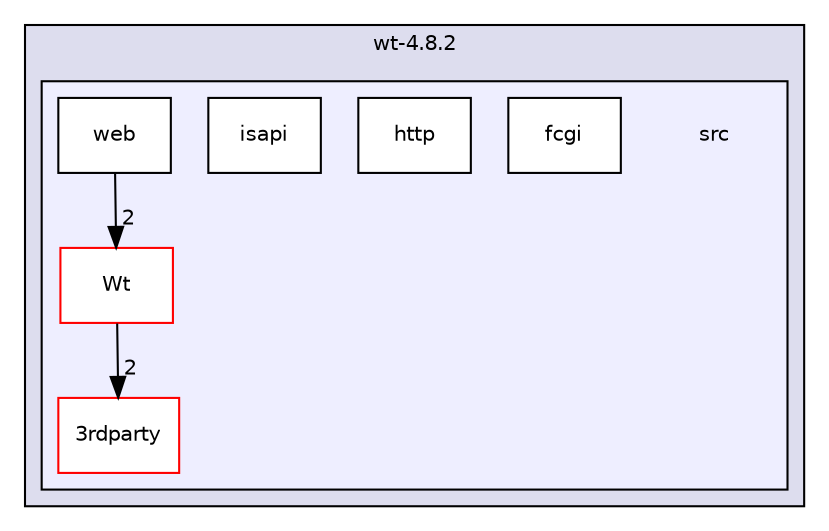 digraph "wt-4.8.2/src" {
  compound=true
  node [ fontsize="10", fontname="Helvetica"];
  edge [ labelfontsize="10", labelfontname="Helvetica"];
  subgraph clusterdir_20780625be2bb7abaf866fd27d6f5259 {
    graph [ bgcolor="#ddddee", pencolor="black", label="wt-4.8.2" fontname="Helvetica", fontsize="10", URL="dir_20780625be2bb7abaf866fd27d6f5259.html"]
  subgraph clusterdir_8c2075826d83665da24477cf5d507b72 {
    graph [ bgcolor="#eeeeff", pencolor="black", label="" URL="dir_8c2075826d83665da24477cf5d507b72.html"];
    dir_8c2075826d83665da24477cf5d507b72 [shape=plaintext label="src"];
    dir_73f7dd9effe27100ff8ee869aa7e863e [shape=box label="3rdparty" color="red" fillcolor="white" style="filled" URL="dir_73f7dd9effe27100ff8ee869aa7e863e.html"];
    dir_d1bdec8d440498d1298a87c9610b148b [shape=box label="fcgi" color="black" fillcolor="white" style="filled" URL="dir_d1bdec8d440498d1298a87c9610b148b.html"];
    dir_fc580c8a80a41a11fc0ac57c8cc76448 [shape=box label="http" color="black" fillcolor="white" style="filled" URL="dir_fc580c8a80a41a11fc0ac57c8cc76448.html"];
    dir_87837d338183a3bd15d66a53f54a2c9d [shape=box label="isapi" color="black" fillcolor="white" style="filled" URL="dir_87837d338183a3bd15d66a53f54a2c9d.html"];
    dir_39ed01688a08e7b16f9c2f3a4938baf1 [shape=box label="web" color="black" fillcolor="white" style="filled" URL="dir_39ed01688a08e7b16f9c2f3a4938baf1.html"];
    dir_337db307c9caeb6ff0c2e11f76ae9636 [shape=box label="Wt" color="red" fillcolor="white" style="filled" URL="dir_337db307c9caeb6ff0c2e11f76ae9636.html"];
  }
  }
  dir_337db307c9caeb6ff0c2e11f76ae9636->dir_73f7dd9effe27100ff8ee869aa7e863e [headlabel="2", labeldistance=1.5 headhref="dir_000008_000019.html"];
  dir_39ed01688a08e7b16f9c2f3a4938baf1->dir_337db307c9caeb6ff0c2e11f76ae9636 [headlabel="2", labeldistance=1.5 headhref="dir_000284_000008.html"];
}
